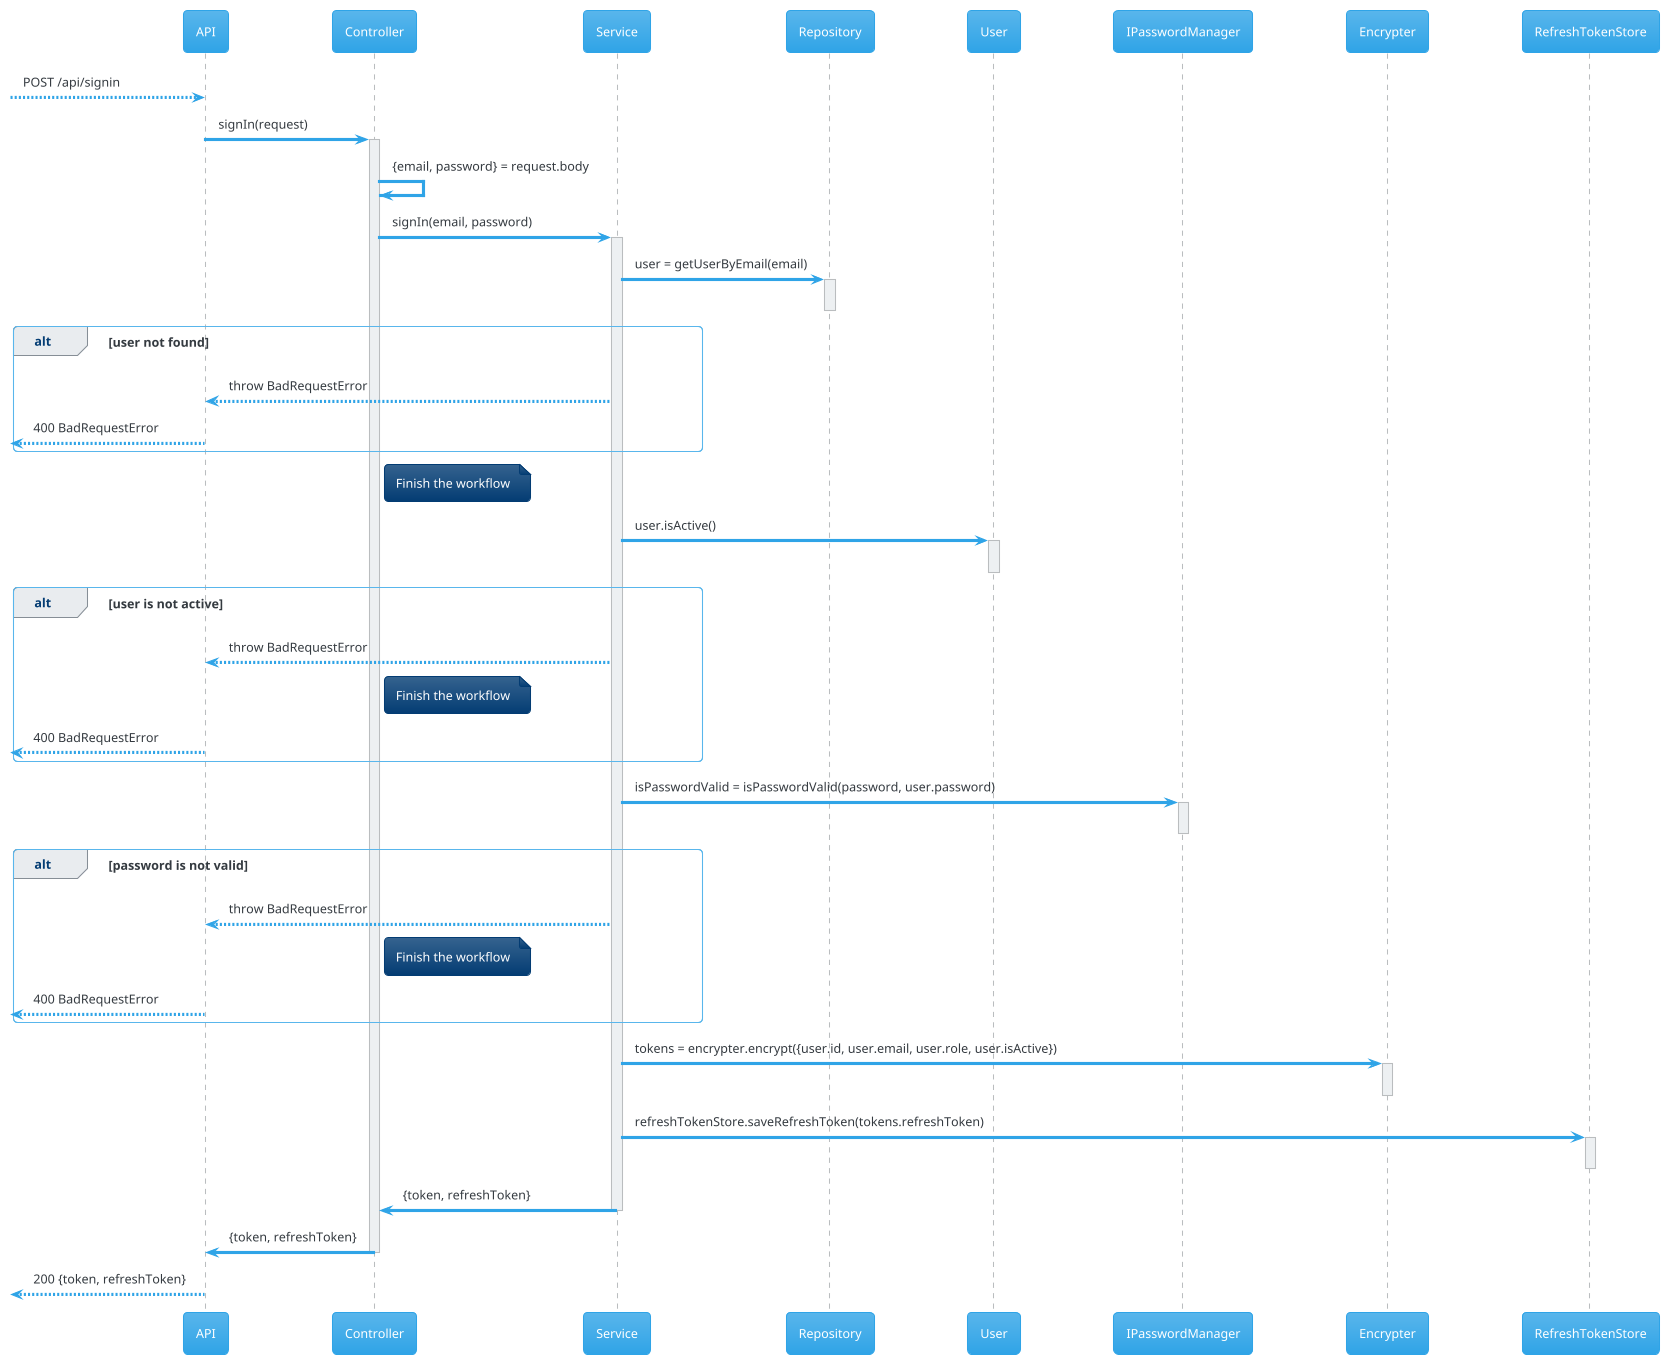 @startuml
!theme cerulean
participant "API" as API
participant "Controller" as Ctrl
participant "Service" as Service
participant "Repository" as Repo
participant "User" as User
participant "IPasswordManager" as PassManager
participant "Encrypter" as Encrypter
participant "RefreshTokenStore" as RefreshTokenStore


--> API: POST /api/signin
API -> Ctrl: signIn(request)
activate Ctrl
Ctrl -> Ctrl: {email, password} = request.body
Ctrl -> Service: signIn(email, password)
activate Service
Service -> Repo: user = getUserByEmail(email)
activate Repo
deactivate Repo
alt user not found
        Service --> API: throw BadRequestError
        
        <-- API: 400 BadRequestError
    end
    note right of Ctrl
        Finish the workflow
end note

Service -> User: user.isActive()
activate User
deactivate User
alt user is not active
    Service --> API: throw BadRequestError
    note right of Ctrl
        Finish the workflow
    end note
    <-- API: 400 BadRequestError
end

Service -> PassManager: isPasswordValid = isPasswordValid(password, user.password)
activate PassManager
deactivate PassManager
alt password is not valid
    Service --> API: throw BadRequestError
    note right of Ctrl
        Finish the workflow
    end note
    <-- API: 400 BadRequestError
end

Service -> Encrypter: tokens = encrypter.encrypt({user.id, user.email, user.role, user.isActive})
activate Encrypter
deactivate Encrypter

Service -> RefreshTokenStore: refreshTokenStore.saveRefreshToken(tokens.refreshToken)
activate RefreshTokenStore
deactivate RefreshTokenStore

Service -> Ctrl: {token, refreshToken}
deactivate Service
Ctrl -> API: {token, refreshToken}
deactivate Ctrl
<-- API : 200 {token, refreshToken}


@enduml